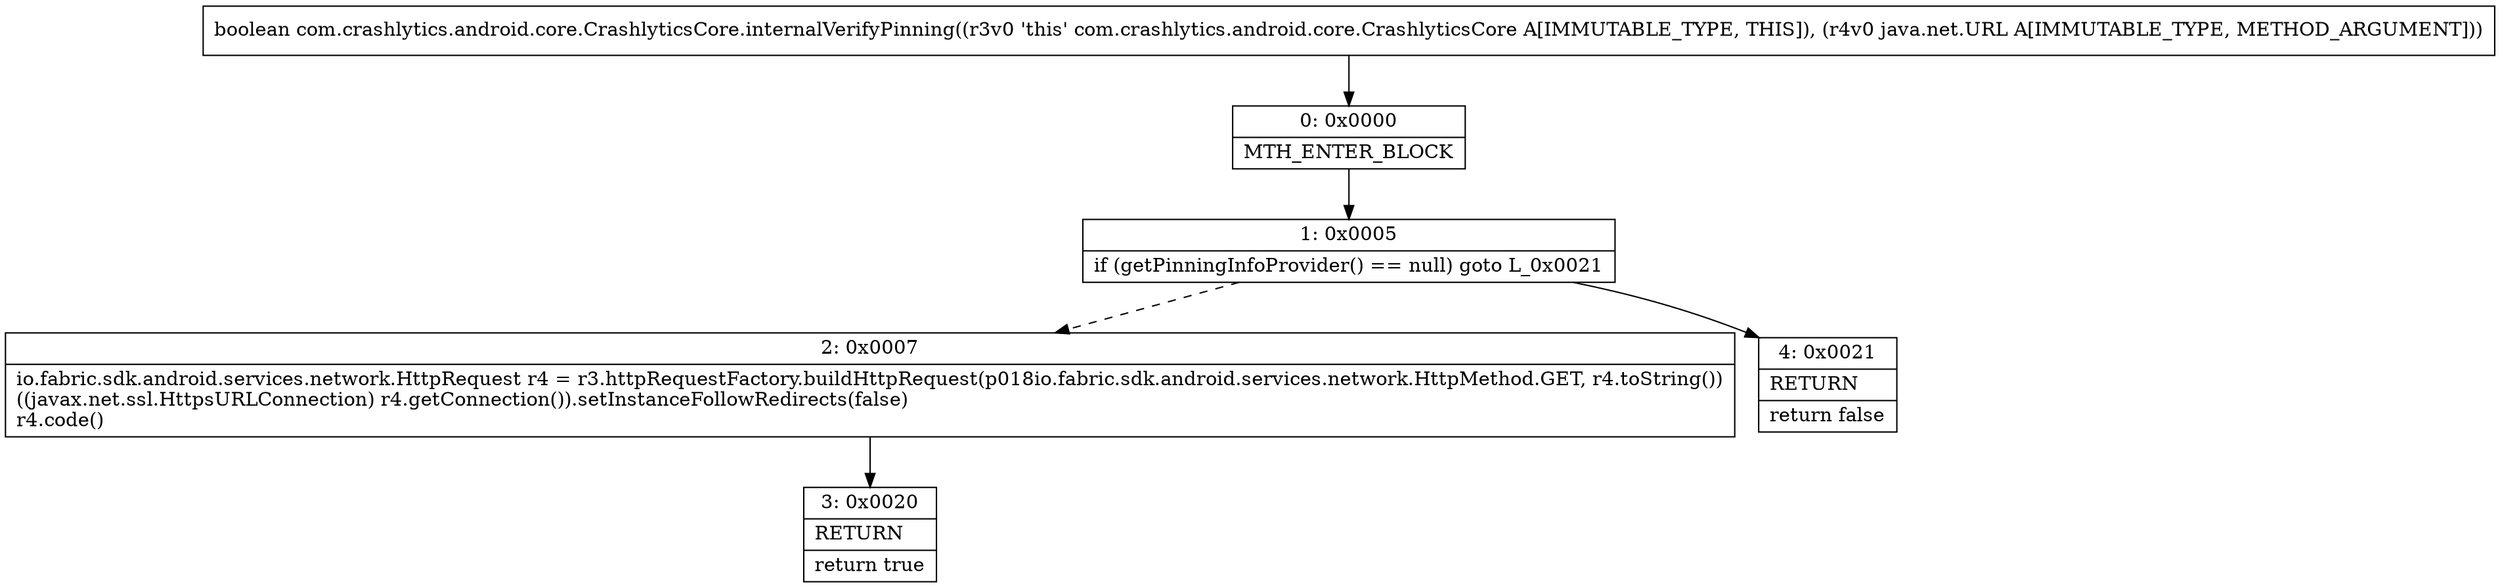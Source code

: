 digraph "CFG forcom.crashlytics.android.core.CrashlyticsCore.internalVerifyPinning(Ljava\/net\/URL;)Z" {
Node_0 [shape=record,label="{0\:\ 0x0000|MTH_ENTER_BLOCK\l}"];
Node_1 [shape=record,label="{1\:\ 0x0005|if (getPinningInfoProvider() == null) goto L_0x0021\l}"];
Node_2 [shape=record,label="{2\:\ 0x0007|io.fabric.sdk.android.services.network.HttpRequest r4 = r3.httpRequestFactory.buildHttpRequest(p018io.fabric.sdk.android.services.network.HttpMethod.GET, r4.toString())\l((javax.net.ssl.HttpsURLConnection) r4.getConnection()).setInstanceFollowRedirects(false)\lr4.code()\l}"];
Node_3 [shape=record,label="{3\:\ 0x0020|RETURN\l|return true\l}"];
Node_4 [shape=record,label="{4\:\ 0x0021|RETURN\l|return false\l}"];
MethodNode[shape=record,label="{boolean com.crashlytics.android.core.CrashlyticsCore.internalVerifyPinning((r3v0 'this' com.crashlytics.android.core.CrashlyticsCore A[IMMUTABLE_TYPE, THIS]), (r4v0 java.net.URL A[IMMUTABLE_TYPE, METHOD_ARGUMENT])) }"];
MethodNode -> Node_0;
Node_0 -> Node_1;
Node_1 -> Node_2[style=dashed];
Node_1 -> Node_4;
Node_2 -> Node_3;
}

